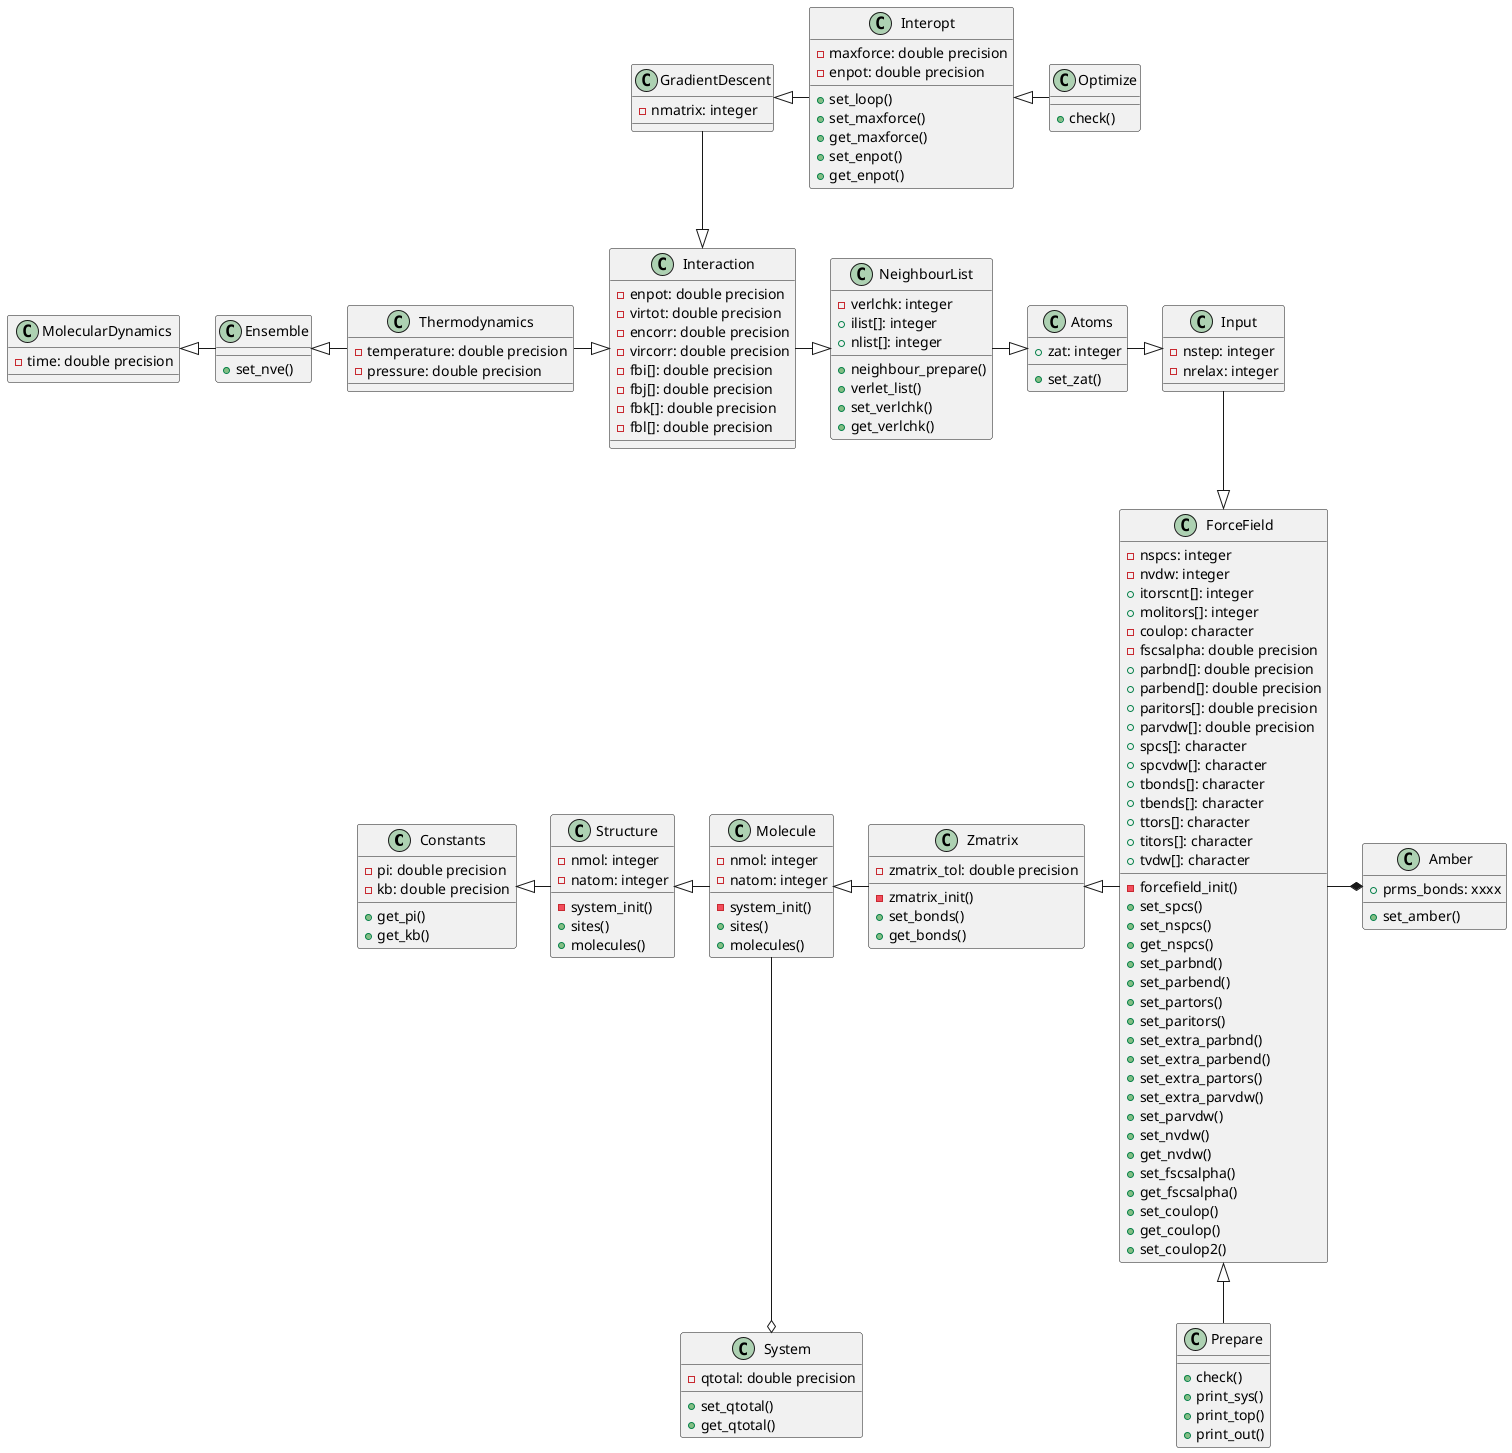 @startuml
class Constants{
    - pi: double precision
    - kb: double precision
    + get_pi()
    + get_kb()
}
class Structure{
    - nmol: integer
    - natom: integer
    - system_init()
    + sites()
    + molecules()
}
Constants <|- Structure
class Molecule{
    - nmol: integer
    - natom: integer
    - system_init()
    + sites()
    + molecules()
}
Structure <|- Molecule
class System{
    - qtotal: double precision
    + set_qtotal()
    + get_qtotal()
}
Molecule --o System
class Zmatrix{
    - zmatrix_tol: double precision
    - zmatrix_init()
    + set_bonds()
    + get_bonds()
}
Molecule <|- Zmatrix
class ForceField{
    - nspcs: integer
    - nvdw: integer
    + itorscnt[]: integer
    + molitors[]: integer
    - coulop: character
    - fscsalpha: double precision
    + parbnd[]: double precision
    + parbend[]: double precision
    + paritors[]: double precision
    + parvdw[]: double precision
    + spcs[]: character
    + spcvdw[]: character
    + tbonds[]: character
    + tbends[]: character
    + ttors[]: character
    + titors[]: character
    + tvdw[]: character
    - forcefield_init()
    + set_spcs()
    + set_nspcs()
    + get_nspcs()
    + set_parbnd()
    + set_parbend()
    + set_partors()
    + set_paritors()
    + set_extra_parbnd()
    + set_extra_parbend()
    + set_extra_partors()
    + set_extra_parvdw()
    + set_parvdw()
    + set_nvdw()
    + get_nvdw()
    + set_fscsalpha()
    + get_fscsalpha()
    + set_coulop()
    + get_coulop()
    + set_coulop2()
}
Zmatrix <|- ForceField
class Amber{
    + prms_bonds: xxxx
    + set_amber()
}
ForceField -* Amber
class Prepare{
    + check()
    + print_sys()
    + print_top()
    + print_out()
}
ForceField <|-- Prepare
class Input{
    - nstep: integer
    - nrelax: integer
}
Input --|> ForceField
class Atoms{
    + zat: integer
    + set_zat()
}
Atoms -|> Input
class NeighbourList{
    - verlchk: integer
    + ilist[]: integer
    + nlist[]: integer
    + neighbour_prepare()
    + verlet_list()
    + set_verlchk()
    + get_verlchk()
}
NeighbourList -|> Atoms
class Interaction{
    - enpot: double precision
    - virtot: double precision
    - encorr: double precision
    - vircorr: double precision
    - fbi[]: double precision
    - fbj[]: double precision
    - fbk[]: double precision
    - fbl[]: double precision
}
Interaction -|> NeighbourList
class Thermodynamics{
    - temperature: double precision
    - pressure: double precision
}
Thermodynamics -|> Interaction
class Ensemble{
    + set_nve()
}
Ensemble <|- Thermodynamics
class MolecularDynamics{
    - time: double precision   
}
MolecularDynamics <|- Ensemble
'
' classes de otimizacao
class GradientDescent{
    - nmatrix: integer
}
GradientDescent --|> Interaction
class Interopt{
    - maxforce: double precision
    - enpot: double precision
    + set_loop()
    + set_maxforce()
    + get_maxforce()
    + set_enpot()
    + get_enpot()
}
GradientDescent <|- Interopt
class Optimize{
    + check()
}
Interopt <|- Optimize
@enduml
